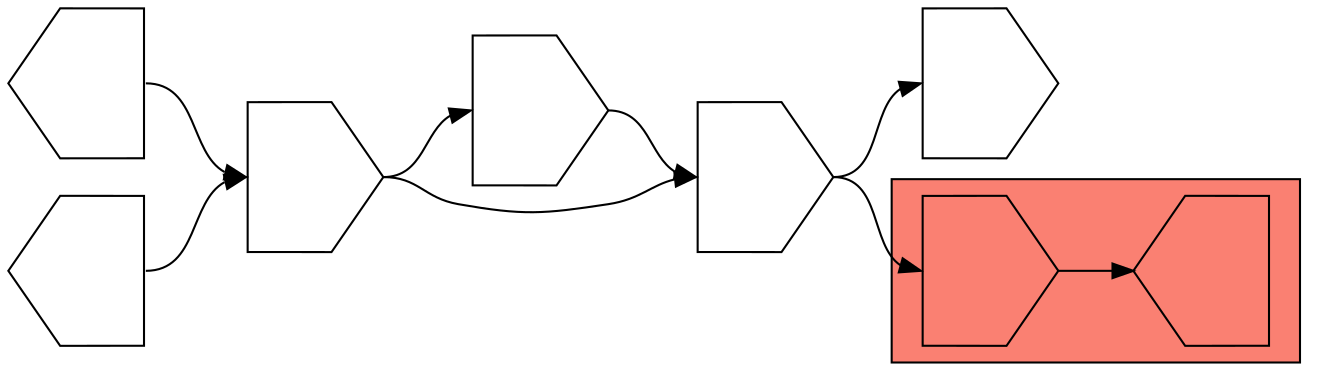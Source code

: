 digraph asm {
	rotate=90;
	edge [headport=n,tailport=s];
subgraph cluster_C13338_9428 {
	13338 [label="",height=1,width=1,shape=invhouse];
	9428 [label="",height=1,width=1,shape=house];
	style=filled;
	fillcolor=salmon;
}
	21318 [label="",height=1,width=1,shape=invhouse];
	8488 [label="",height=1,width=1,shape=invhouse];
	8369 [label="",height=1,width=1,shape=invhouse];
	18563 [label="",height=1,width=1,shape=invhouse];
	11305 [label="",height=1,width=1,shape=house];
	11511 [label="",height=1,width=1,shape=house];
	13338 -> 9428
	21318 -> 8488
	21318 -> 13338
	8369 -> 18563
	8369 -> 21318
	18563 -> 21318
	11305 -> 8369
	11511 -> 8369
}